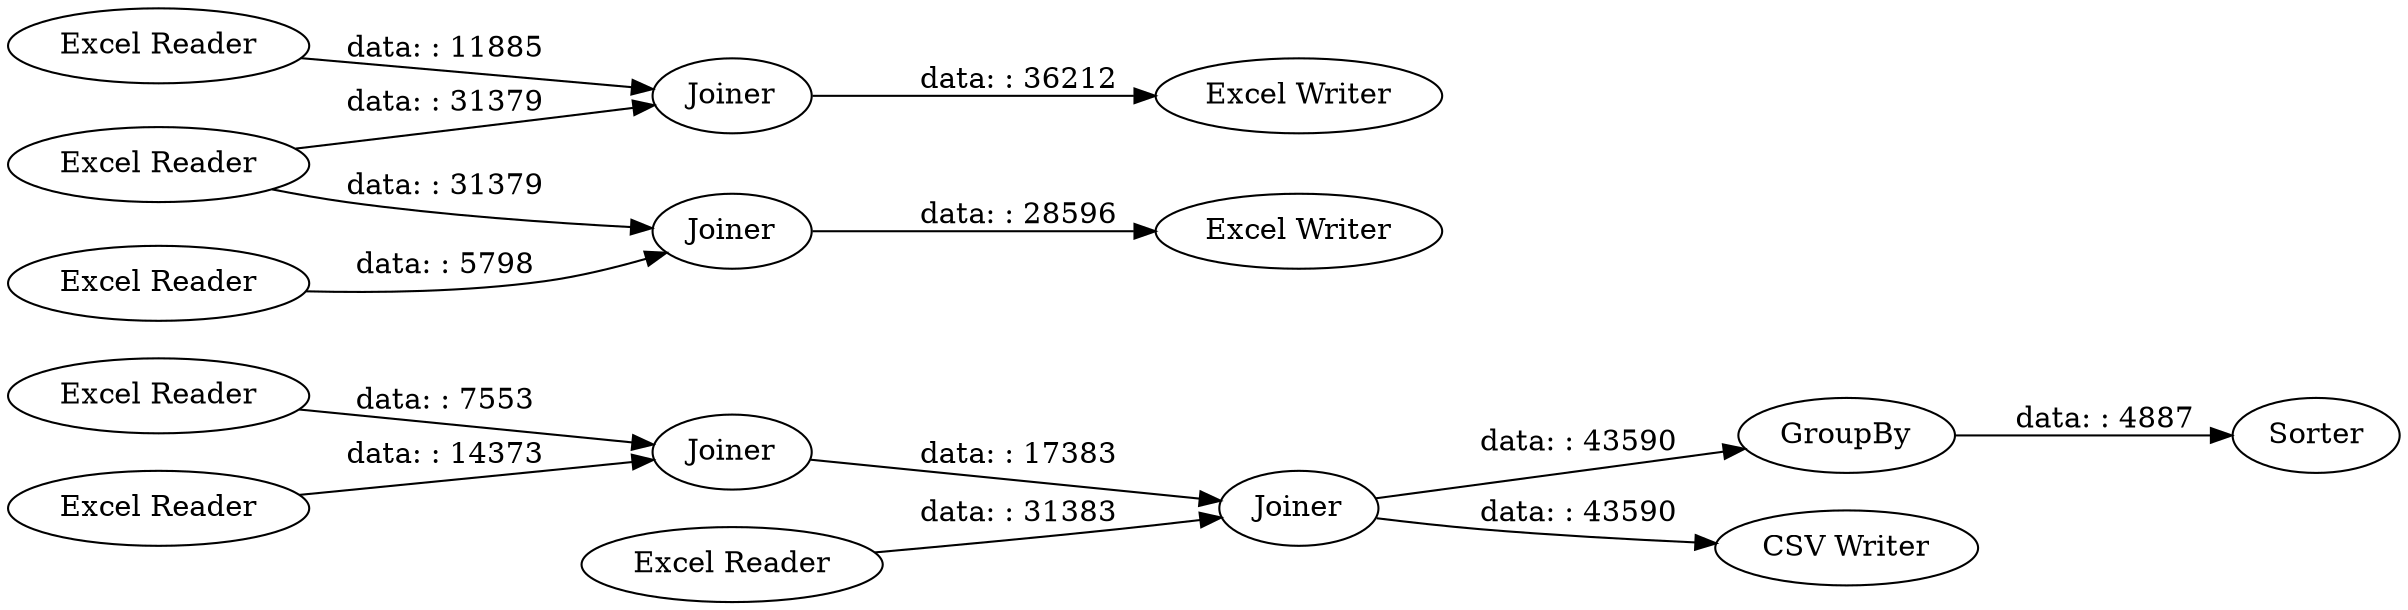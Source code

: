digraph {
	"-4766238455688889599_14" [label=Sorter]
	"-4766238455688889599_3" [label="Excel Reader"]
	"-4766238455688889599_13" [label=GroupBy]
	"-4766238455688889599_17" [label="CSV Writer"]
	"-4766238455688889599_9" [label=Joiner]
	"-4766238455688889599_12" [label=Joiner]
	"-4766238455688889599_1" [label="Excel Reader"]
	"-4766238455688889599_2" [label="Excel Reader"]
	"-4766238455688889599_6" [label="Excel Writer"]
	"-4766238455688889599_8" [label="Excel Reader"]
	"-4766238455688889599_11" [label="Excel Reader"]
	"-4766238455688889599_7" [label="Excel Writer"]
	"-4766238455688889599_10" [label="Excel Reader"]
	"-4766238455688889599_4" [label=Joiner]
	"-4766238455688889599_5" [label=Joiner]
	"-4766238455688889599_9" -> "-4766238455688889599_12" [label="data: : 17383"]
	"-4766238455688889599_12" -> "-4766238455688889599_13" [label="data: : 43590"]
	"-4766238455688889599_8" -> "-4766238455688889599_9" [label="data: : 7553"]
	"-4766238455688889599_11" -> "-4766238455688889599_12" [label="data: : 31383"]
	"-4766238455688889599_2" -> "-4766238455688889599_5" [label="data: : 31379"]
	"-4766238455688889599_10" -> "-4766238455688889599_9" [label="data: : 14373"]
	"-4766238455688889599_1" -> "-4766238455688889599_4" [label="data: : 5798"]
	"-4766238455688889599_13" -> "-4766238455688889599_14" [label="data: : 4887"]
	"-4766238455688889599_3" -> "-4766238455688889599_5" [label="data: : 11885"]
	"-4766238455688889599_2" -> "-4766238455688889599_4" [label="data: : 31379"]
	"-4766238455688889599_5" -> "-4766238455688889599_7" [label="data: : 36212"]
	"-4766238455688889599_12" -> "-4766238455688889599_17" [label="data: : 43590"]
	"-4766238455688889599_4" -> "-4766238455688889599_6" [label="data: : 28596"]
	rankdir=LR
}
